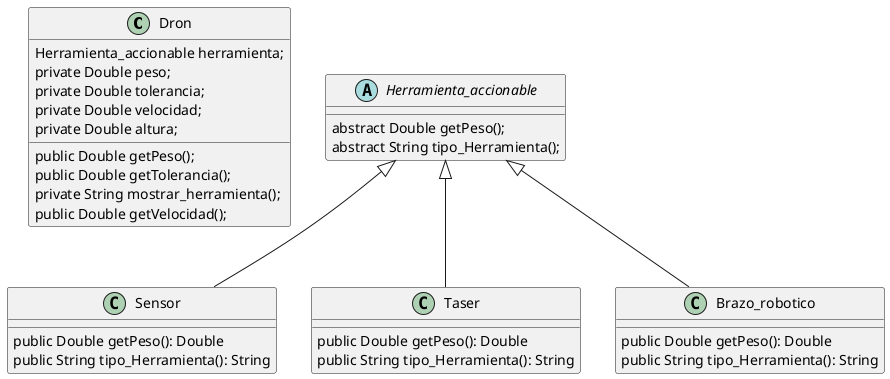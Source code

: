 @startuml
'https://plantuml.com/sequence-diagram

class Dron{
    Herramienta_accionable herramienta;
    private Double peso;
    private Double tolerancia;
    private Double velocidad;
    private Double altura;


    public Double getPeso();
    public Double getTolerancia();
    private String mostrar_herramienta();
    public Double getVelocidad();
}
abstract class Herramienta_accionable{
    abstract Double getPeso();
    abstract String tipo_Herramienta();
}
class Sensor{
    public Double getPeso(): Double
    public String tipo_Herramienta(): String


}
class Taser{
    public Double getPeso(): Double
    public String tipo_Herramienta(): String


}
class Brazo_robotico{
    public Double getPeso(): Double
    public String tipo_Herramienta(): String


}
Herramienta_accionable<|--Sensor
Herramienta_accionable<|--Taser
Herramienta_accionable<|--Brazo_robotico



@enduml